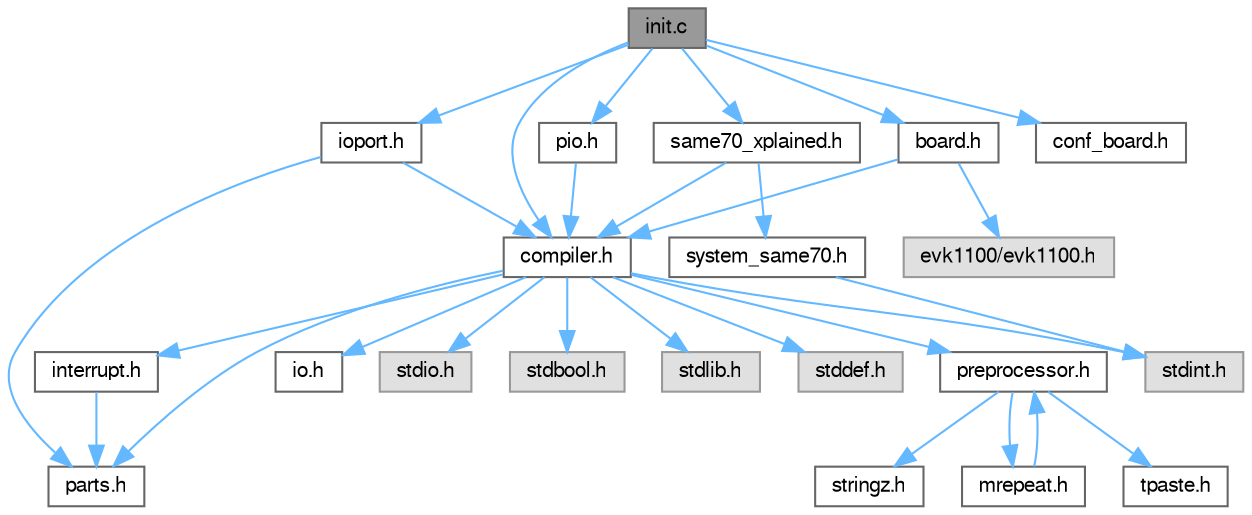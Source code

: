 digraph "init.c"
{
 // LATEX_PDF_SIZE
  bgcolor="transparent";
  edge [fontname=FreeSans,fontsize=10,labelfontname=FreeSans,labelfontsize=10];
  node [fontname=FreeSans,fontsize=10,shape=box,height=0.2,width=0.4];
  Node1 [label="init.c",height=0.2,width=0.4,color="gray40", fillcolor="grey60", style="filled", fontcolor="black",tooltip="SAME70-XPLD board init."];
  Node1 -> Node2 [color="steelblue1",style="solid"];
  Node2 [label="compiler.h",height=0.2,width=0.4,color="grey40", fillcolor="white", style="filled",URL="$compiler_8h.html",tooltip="Commonly used includes, types and macros."];
  Node2 -> Node3 [color="steelblue1",style="solid"];
  Node3 [label="stddef.h",height=0.2,width=0.4,color="grey60", fillcolor="#E0E0E0", style="filled",tooltip=" "];
  Node2 -> Node4 [color="steelblue1",style="solid"];
  Node4 [label="parts.h",height=0.2,width=0.4,color="grey40", fillcolor="white", style="filled",URL="$parts_8h.html",tooltip="Atmel part identification macros."];
  Node2 -> Node5 [color="steelblue1",style="solid"];
  Node5 [label="preprocessor.h",height=0.2,width=0.4,color="grey40", fillcolor="white", style="filled",URL="$preprocessor_8h.html",tooltip="Preprocessor utils."];
  Node5 -> Node6 [color="steelblue1",style="solid"];
  Node6 [label="tpaste.h",height=0.2,width=0.4,color="grey40", fillcolor="white", style="filled",URL="$tpaste_8h.html",tooltip="Preprocessor token pasting utils."];
  Node5 -> Node7 [color="steelblue1",style="solid"];
  Node7 [label="stringz.h",height=0.2,width=0.4,color="grey40", fillcolor="white", style="filled",URL="$stringz_8h.html",tooltip="Preprocessor stringizing utils."];
  Node5 -> Node8 [color="steelblue1",style="solid"];
  Node8 [label="mrepeat.h",height=0.2,width=0.4,color="grey40", fillcolor="white", style="filled",URL="$mrepeat_8h.html",tooltip="Preprocessor macro repeating utils."];
  Node8 -> Node5 [color="steelblue1",style="solid"];
  Node2 -> Node9 [color="steelblue1",style="solid"];
  Node9 [label="io.h",height=0.2,width=0.4,color="grey40", fillcolor="white", style="filled",URL="$io_8h.html",tooltip="Arch file for SAM."];
  Node2 -> Node10 [color="steelblue1",style="solid"];
  Node10 [label="stdio.h",height=0.2,width=0.4,color="grey60", fillcolor="#E0E0E0", style="filled",tooltip=" "];
  Node2 -> Node11 [color="steelblue1",style="solid"];
  Node11 [label="stdbool.h",height=0.2,width=0.4,color="grey60", fillcolor="#E0E0E0", style="filled",tooltip=" "];
  Node2 -> Node12 [color="steelblue1",style="solid"];
  Node12 [label="stdint.h",height=0.2,width=0.4,color="grey60", fillcolor="#E0E0E0", style="filled",tooltip=" "];
  Node2 -> Node13 [color="steelblue1",style="solid"];
  Node13 [label="stdlib.h",height=0.2,width=0.4,color="grey60", fillcolor="#E0E0E0", style="filled",tooltip=" "];
  Node2 -> Node14 [color="steelblue1",style="solid"];
  Node14 [label="interrupt.h",height=0.2,width=0.4,color="grey40", fillcolor="white", style="filled",URL="$interrupt_8h.html",tooltip="Global interrupt management for 8- and 32-bit AVR."];
  Node14 -> Node4 [color="steelblue1",style="solid"];
  Node1 -> Node15 [color="steelblue1",style="solid"];
  Node15 [label="board.h",height=0.2,width=0.4,color="grey40", fillcolor="white", style="filled",URL="$board_8h.html",tooltip="Standard board header file."];
  Node15 -> Node2 [color="steelblue1",style="solid"];
  Node15 -> Node16 [color="steelblue1",style="solid"];
  Node16 [label="evk1100/evk1100.h",height=0.2,width=0.4,color="grey60", fillcolor="#E0E0E0", style="filled",tooltip=" "];
  Node1 -> Node17 [color="steelblue1",style="solid"];
  Node17 [label="conf_board.h",height=0.2,width=0.4,color="grey40", fillcolor="white", style="filled",URL="$conf__board_8h.html",tooltip="SAME70 Xplained board configuration."];
  Node1 -> Node18 [color="steelblue1",style="solid"];
  Node18 [label="ioport.h",height=0.2,width=0.4,color="grey40", fillcolor="white", style="filled",URL="$ioport_8h.html",tooltip="Common IOPORT service main header file for AVR, UC3 and ARM architectures."];
  Node18 -> Node4 [color="steelblue1",style="solid"];
  Node18 -> Node2 [color="steelblue1",style="solid"];
  Node1 -> Node19 [color="steelblue1",style="solid"];
  Node19 [label="pio.h",height=0.2,width=0.4,color="grey40", fillcolor="white", style="filled",URL="$drivers_2pio_2pio_8h.html",tooltip="Parallel Input/Output (PIO) Controller driver for SAM."];
  Node19 -> Node2 [color="steelblue1",style="solid"];
  Node1 -> Node20 [color="steelblue1",style="solid"];
  Node20 [label="same70_xplained.h",height=0.2,width=0.4,color="grey40", fillcolor="white", style="filled",URL="$same70__xplained_8h.html",tooltip="SAME70-XPLD Board Definition."];
  Node20 -> Node2 [color="steelblue1",style="solid"];
  Node20 -> Node21 [color="steelblue1",style="solid"];
  Node21 [label="system_same70.h",height=0.2,width=0.4,color="grey40", fillcolor="white", style="filled",URL="$system__same70_8h.html",tooltip="Copyright (c) 2015-2018 Microchip Technology Inc."];
  Node21 -> Node12 [color="steelblue1",style="solid"];
}
